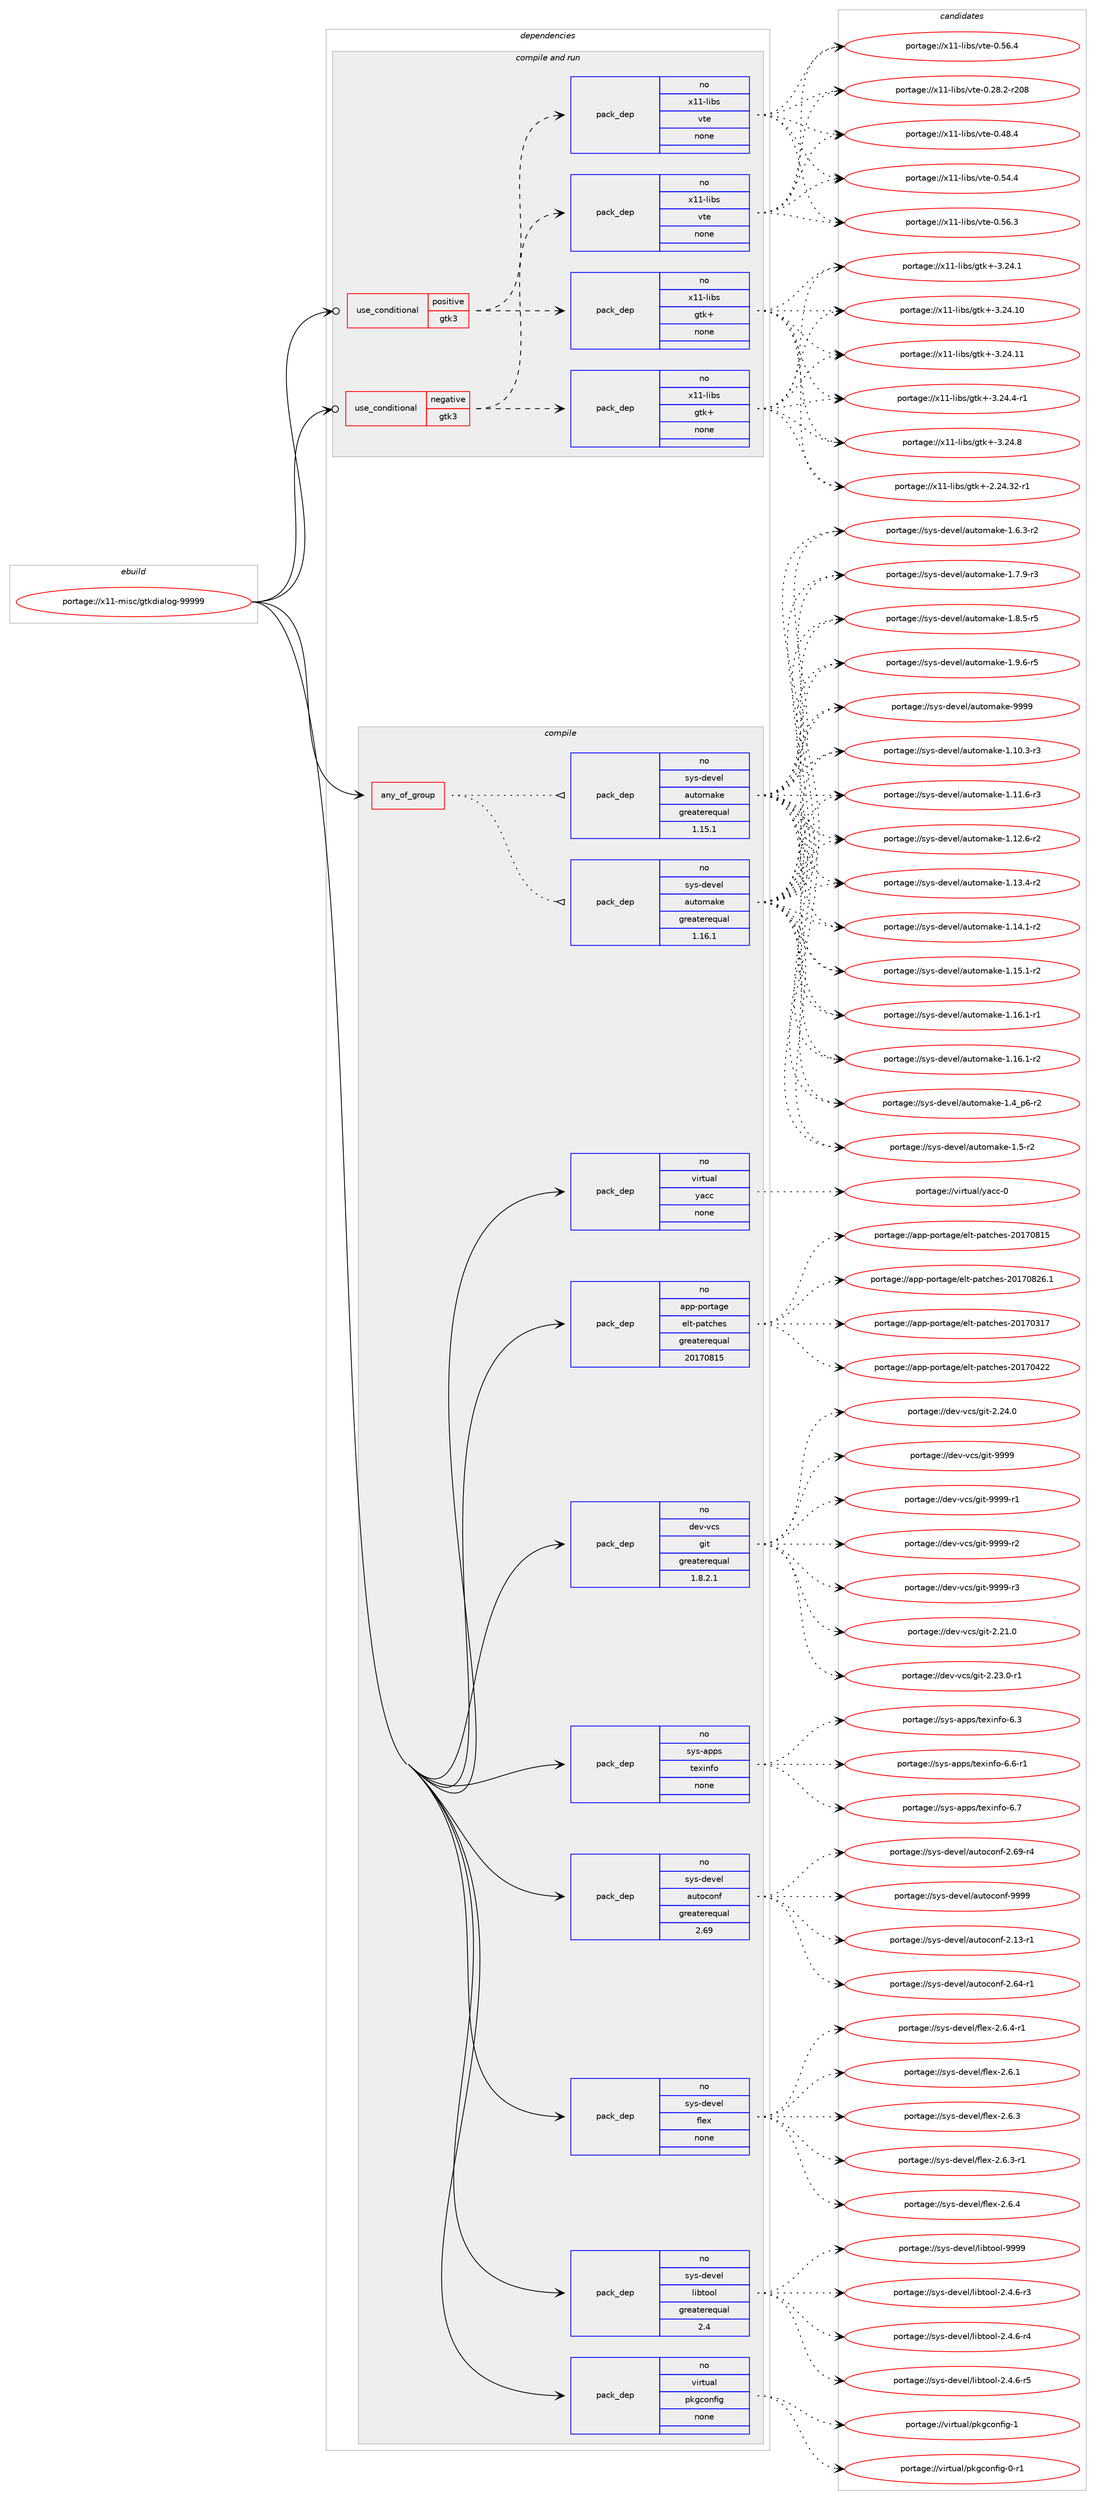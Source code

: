 digraph prolog {

# *************
# Graph options
# *************

newrank=true;
concentrate=true;
compound=true;
graph [rankdir=LR,fontname=Helvetica,fontsize=10,ranksep=1.5];#, ranksep=2.5, nodesep=0.2];
edge  [arrowhead=vee];
node  [fontname=Helvetica,fontsize=10];

# **********
# The ebuild
# **********

subgraph cluster_leftcol {
color=gray;
rank=same;
label=<<i>ebuild</i>>;
id [label="portage://x11-misc/gtkdialog-99999", color=red, width=4, href="../x11-misc/gtkdialog-99999.svg"];
}

# ****************
# The dependencies
# ****************

subgraph cluster_midcol {
color=gray;
label=<<i>dependencies</i>>;
subgraph cluster_compile {
fillcolor="#eeeeee";
style=filled;
label=<<i>compile</i>>;
subgraph any7856 {
dependency452525 [label=<<TABLE BORDER="0" CELLBORDER="1" CELLSPACING="0" CELLPADDING="4"><TR><TD CELLPADDING="10">any_of_group</TD></TR></TABLE>>, shape=none, color=red];subgraph pack336025 {
dependency452526 [label=<<TABLE BORDER="0" CELLBORDER="1" CELLSPACING="0" CELLPADDING="4" WIDTH="220"><TR><TD ROWSPAN="6" CELLPADDING="30">pack_dep</TD></TR><TR><TD WIDTH="110">no</TD></TR><TR><TD>sys-devel</TD></TR><TR><TD>automake</TD></TR><TR><TD>greaterequal</TD></TR><TR><TD>1.16.1</TD></TR></TABLE>>, shape=none, color=blue];
}
dependency452525:e -> dependency452526:w [weight=20,style="dotted",arrowhead="oinv"];
subgraph pack336026 {
dependency452527 [label=<<TABLE BORDER="0" CELLBORDER="1" CELLSPACING="0" CELLPADDING="4" WIDTH="220"><TR><TD ROWSPAN="6" CELLPADDING="30">pack_dep</TD></TR><TR><TD WIDTH="110">no</TD></TR><TR><TD>sys-devel</TD></TR><TR><TD>automake</TD></TR><TR><TD>greaterequal</TD></TR><TR><TD>1.15.1</TD></TR></TABLE>>, shape=none, color=blue];
}
dependency452525:e -> dependency452527:w [weight=20,style="dotted",arrowhead="oinv"];
}
id:e -> dependency452525:w [weight=20,style="solid",arrowhead="vee"];
subgraph pack336027 {
dependency452528 [label=<<TABLE BORDER="0" CELLBORDER="1" CELLSPACING="0" CELLPADDING="4" WIDTH="220"><TR><TD ROWSPAN="6" CELLPADDING="30">pack_dep</TD></TR><TR><TD WIDTH="110">no</TD></TR><TR><TD>app-portage</TD></TR><TR><TD>elt-patches</TD></TR><TR><TD>greaterequal</TD></TR><TR><TD>20170815</TD></TR></TABLE>>, shape=none, color=blue];
}
id:e -> dependency452528:w [weight=20,style="solid",arrowhead="vee"];
subgraph pack336028 {
dependency452529 [label=<<TABLE BORDER="0" CELLBORDER="1" CELLSPACING="0" CELLPADDING="4" WIDTH="220"><TR><TD ROWSPAN="6" CELLPADDING="30">pack_dep</TD></TR><TR><TD WIDTH="110">no</TD></TR><TR><TD>dev-vcs</TD></TR><TR><TD>git</TD></TR><TR><TD>greaterequal</TD></TR><TR><TD>1.8.2.1</TD></TR></TABLE>>, shape=none, color=blue];
}
id:e -> dependency452529:w [weight=20,style="solid",arrowhead="vee"];
subgraph pack336029 {
dependency452530 [label=<<TABLE BORDER="0" CELLBORDER="1" CELLSPACING="0" CELLPADDING="4" WIDTH="220"><TR><TD ROWSPAN="6" CELLPADDING="30">pack_dep</TD></TR><TR><TD WIDTH="110">no</TD></TR><TR><TD>sys-apps</TD></TR><TR><TD>texinfo</TD></TR><TR><TD>none</TD></TR><TR><TD></TD></TR></TABLE>>, shape=none, color=blue];
}
id:e -> dependency452530:w [weight=20,style="solid",arrowhead="vee"];
subgraph pack336030 {
dependency452531 [label=<<TABLE BORDER="0" CELLBORDER="1" CELLSPACING="0" CELLPADDING="4" WIDTH="220"><TR><TD ROWSPAN="6" CELLPADDING="30">pack_dep</TD></TR><TR><TD WIDTH="110">no</TD></TR><TR><TD>sys-devel</TD></TR><TR><TD>autoconf</TD></TR><TR><TD>greaterequal</TD></TR><TR><TD>2.69</TD></TR></TABLE>>, shape=none, color=blue];
}
id:e -> dependency452531:w [weight=20,style="solid",arrowhead="vee"];
subgraph pack336031 {
dependency452532 [label=<<TABLE BORDER="0" CELLBORDER="1" CELLSPACING="0" CELLPADDING="4" WIDTH="220"><TR><TD ROWSPAN="6" CELLPADDING="30">pack_dep</TD></TR><TR><TD WIDTH="110">no</TD></TR><TR><TD>sys-devel</TD></TR><TR><TD>flex</TD></TR><TR><TD>none</TD></TR><TR><TD></TD></TR></TABLE>>, shape=none, color=blue];
}
id:e -> dependency452532:w [weight=20,style="solid",arrowhead="vee"];
subgraph pack336032 {
dependency452533 [label=<<TABLE BORDER="0" CELLBORDER="1" CELLSPACING="0" CELLPADDING="4" WIDTH="220"><TR><TD ROWSPAN="6" CELLPADDING="30">pack_dep</TD></TR><TR><TD WIDTH="110">no</TD></TR><TR><TD>sys-devel</TD></TR><TR><TD>libtool</TD></TR><TR><TD>greaterequal</TD></TR><TR><TD>2.4</TD></TR></TABLE>>, shape=none, color=blue];
}
id:e -> dependency452533:w [weight=20,style="solid",arrowhead="vee"];
subgraph pack336033 {
dependency452534 [label=<<TABLE BORDER="0" CELLBORDER="1" CELLSPACING="0" CELLPADDING="4" WIDTH="220"><TR><TD ROWSPAN="6" CELLPADDING="30">pack_dep</TD></TR><TR><TD WIDTH="110">no</TD></TR><TR><TD>virtual</TD></TR><TR><TD>pkgconfig</TD></TR><TR><TD>none</TD></TR><TR><TD></TD></TR></TABLE>>, shape=none, color=blue];
}
id:e -> dependency452534:w [weight=20,style="solid",arrowhead="vee"];
subgraph pack336034 {
dependency452535 [label=<<TABLE BORDER="0" CELLBORDER="1" CELLSPACING="0" CELLPADDING="4" WIDTH="220"><TR><TD ROWSPAN="6" CELLPADDING="30">pack_dep</TD></TR><TR><TD WIDTH="110">no</TD></TR><TR><TD>virtual</TD></TR><TR><TD>yacc</TD></TR><TR><TD>none</TD></TR><TR><TD></TD></TR></TABLE>>, shape=none, color=blue];
}
id:e -> dependency452535:w [weight=20,style="solid",arrowhead="vee"];
}
subgraph cluster_compileandrun {
fillcolor="#eeeeee";
style=filled;
label=<<i>compile and run</i>>;
subgraph cond108355 {
dependency452536 [label=<<TABLE BORDER="0" CELLBORDER="1" CELLSPACING="0" CELLPADDING="4"><TR><TD ROWSPAN="3" CELLPADDING="10">use_conditional</TD></TR><TR><TD>negative</TD></TR><TR><TD>gtk3</TD></TR></TABLE>>, shape=none, color=red];
subgraph pack336035 {
dependency452537 [label=<<TABLE BORDER="0" CELLBORDER="1" CELLSPACING="0" CELLPADDING="4" WIDTH="220"><TR><TD ROWSPAN="6" CELLPADDING="30">pack_dep</TD></TR><TR><TD WIDTH="110">no</TD></TR><TR><TD>x11-libs</TD></TR><TR><TD>gtk+</TD></TR><TR><TD>none</TD></TR><TR><TD></TD></TR></TABLE>>, shape=none, color=blue];
}
dependency452536:e -> dependency452537:w [weight=20,style="dashed",arrowhead="vee"];
subgraph pack336036 {
dependency452538 [label=<<TABLE BORDER="0" CELLBORDER="1" CELLSPACING="0" CELLPADDING="4" WIDTH="220"><TR><TD ROWSPAN="6" CELLPADDING="30">pack_dep</TD></TR><TR><TD WIDTH="110">no</TD></TR><TR><TD>x11-libs</TD></TR><TR><TD>vte</TD></TR><TR><TD>none</TD></TR><TR><TD></TD></TR></TABLE>>, shape=none, color=blue];
}
dependency452536:e -> dependency452538:w [weight=20,style="dashed",arrowhead="vee"];
}
id:e -> dependency452536:w [weight=20,style="solid",arrowhead="odotvee"];
subgraph cond108356 {
dependency452539 [label=<<TABLE BORDER="0" CELLBORDER="1" CELLSPACING="0" CELLPADDING="4"><TR><TD ROWSPAN="3" CELLPADDING="10">use_conditional</TD></TR><TR><TD>positive</TD></TR><TR><TD>gtk3</TD></TR></TABLE>>, shape=none, color=red];
subgraph pack336037 {
dependency452540 [label=<<TABLE BORDER="0" CELLBORDER="1" CELLSPACING="0" CELLPADDING="4" WIDTH="220"><TR><TD ROWSPAN="6" CELLPADDING="30">pack_dep</TD></TR><TR><TD WIDTH="110">no</TD></TR><TR><TD>x11-libs</TD></TR><TR><TD>gtk+</TD></TR><TR><TD>none</TD></TR><TR><TD></TD></TR></TABLE>>, shape=none, color=blue];
}
dependency452539:e -> dependency452540:w [weight=20,style="dashed",arrowhead="vee"];
subgraph pack336038 {
dependency452541 [label=<<TABLE BORDER="0" CELLBORDER="1" CELLSPACING="0" CELLPADDING="4" WIDTH="220"><TR><TD ROWSPAN="6" CELLPADDING="30">pack_dep</TD></TR><TR><TD WIDTH="110">no</TD></TR><TR><TD>x11-libs</TD></TR><TR><TD>vte</TD></TR><TR><TD>none</TD></TR><TR><TD></TD></TR></TABLE>>, shape=none, color=blue];
}
dependency452539:e -> dependency452541:w [weight=20,style="dashed",arrowhead="vee"];
}
id:e -> dependency452539:w [weight=20,style="solid",arrowhead="odotvee"];
}
subgraph cluster_run {
fillcolor="#eeeeee";
style=filled;
label=<<i>run</i>>;
}
}

# **************
# The candidates
# **************

subgraph cluster_choices {
rank=same;
color=gray;
label=<<i>candidates</i>>;

subgraph choice336025 {
color=black;
nodesep=1;
choiceportage11512111545100101118101108479711711611110997107101454946494846514511451 [label="portage://sys-devel/automake-1.10.3-r3", color=red, width=4,href="../sys-devel/automake-1.10.3-r3.svg"];
choiceportage11512111545100101118101108479711711611110997107101454946494946544511451 [label="portage://sys-devel/automake-1.11.6-r3", color=red, width=4,href="../sys-devel/automake-1.11.6-r3.svg"];
choiceportage11512111545100101118101108479711711611110997107101454946495046544511450 [label="portage://sys-devel/automake-1.12.6-r2", color=red, width=4,href="../sys-devel/automake-1.12.6-r2.svg"];
choiceportage11512111545100101118101108479711711611110997107101454946495146524511450 [label="portage://sys-devel/automake-1.13.4-r2", color=red, width=4,href="../sys-devel/automake-1.13.4-r2.svg"];
choiceportage11512111545100101118101108479711711611110997107101454946495246494511450 [label="portage://sys-devel/automake-1.14.1-r2", color=red, width=4,href="../sys-devel/automake-1.14.1-r2.svg"];
choiceportage11512111545100101118101108479711711611110997107101454946495346494511450 [label="portage://sys-devel/automake-1.15.1-r2", color=red, width=4,href="../sys-devel/automake-1.15.1-r2.svg"];
choiceportage11512111545100101118101108479711711611110997107101454946495446494511449 [label="portage://sys-devel/automake-1.16.1-r1", color=red, width=4,href="../sys-devel/automake-1.16.1-r1.svg"];
choiceportage11512111545100101118101108479711711611110997107101454946495446494511450 [label="portage://sys-devel/automake-1.16.1-r2", color=red, width=4,href="../sys-devel/automake-1.16.1-r2.svg"];
choiceportage115121115451001011181011084797117116111109971071014549465295112544511450 [label="portage://sys-devel/automake-1.4_p6-r2", color=red, width=4,href="../sys-devel/automake-1.4_p6-r2.svg"];
choiceportage11512111545100101118101108479711711611110997107101454946534511450 [label="portage://sys-devel/automake-1.5-r2", color=red, width=4,href="../sys-devel/automake-1.5-r2.svg"];
choiceportage115121115451001011181011084797117116111109971071014549465446514511450 [label="portage://sys-devel/automake-1.6.3-r2", color=red, width=4,href="../sys-devel/automake-1.6.3-r2.svg"];
choiceportage115121115451001011181011084797117116111109971071014549465546574511451 [label="portage://sys-devel/automake-1.7.9-r3", color=red, width=4,href="../sys-devel/automake-1.7.9-r3.svg"];
choiceportage115121115451001011181011084797117116111109971071014549465646534511453 [label="portage://sys-devel/automake-1.8.5-r5", color=red, width=4,href="../sys-devel/automake-1.8.5-r5.svg"];
choiceportage115121115451001011181011084797117116111109971071014549465746544511453 [label="portage://sys-devel/automake-1.9.6-r5", color=red, width=4,href="../sys-devel/automake-1.9.6-r5.svg"];
choiceportage115121115451001011181011084797117116111109971071014557575757 [label="portage://sys-devel/automake-9999", color=red, width=4,href="../sys-devel/automake-9999.svg"];
dependency452526:e -> choiceportage11512111545100101118101108479711711611110997107101454946494846514511451:w [style=dotted,weight="100"];
dependency452526:e -> choiceportage11512111545100101118101108479711711611110997107101454946494946544511451:w [style=dotted,weight="100"];
dependency452526:e -> choiceportage11512111545100101118101108479711711611110997107101454946495046544511450:w [style=dotted,weight="100"];
dependency452526:e -> choiceportage11512111545100101118101108479711711611110997107101454946495146524511450:w [style=dotted,weight="100"];
dependency452526:e -> choiceportage11512111545100101118101108479711711611110997107101454946495246494511450:w [style=dotted,weight="100"];
dependency452526:e -> choiceportage11512111545100101118101108479711711611110997107101454946495346494511450:w [style=dotted,weight="100"];
dependency452526:e -> choiceportage11512111545100101118101108479711711611110997107101454946495446494511449:w [style=dotted,weight="100"];
dependency452526:e -> choiceportage11512111545100101118101108479711711611110997107101454946495446494511450:w [style=dotted,weight="100"];
dependency452526:e -> choiceportage115121115451001011181011084797117116111109971071014549465295112544511450:w [style=dotted,weight="100"];
dependency452526:e -> choiceportage11512111545100101118101108479711711611110997107101454946534511450:w [style=dotted,weight="100"];
dependency452526:e -> choiceportage115121115451001011181011084797117116111109971071014549465446514511450:w [style=dotted,weight="100"];
dependency452526:e -> choiceportage115121115451001011181011084797117116111109971071014549465546574511451:w [style=dotted,weight="100"];
dependency452526:e -> choiceportage115121115451001011181011084797117116111109971071014549465646534511453:w [style=dotted,weight="100"];
dependency452526:e -> choiceportage115121115451001011181011084797117116111109971071014549465746544511453:w [style=dotted,weight="100"];
dependency452526:e -> choiceportage115121115451001011181011084797117116111109971071014557575757:w [style=dotted,weight="100"];
}
subgraph choice336026 {
color=black;
nodesep=1;
choiceportage11512111545100101118101108479711711611110997107101454946494846514511451 [label="portage://sys-devel/automake-1.10.3-r3", color=red, width=4,href="../sys-devel/automake-1.10.3-r3.svg"];
choiceportage11512111545100101118101108479711711611110997107101454946494946544511451 [label="portage://sys-devel/automake-1.11.6-r3", color=red, width=4,href="../sys-devel/automake-1.11.6-r3.svg"];
choiceportage11512111545100101118101108479711711611110997107101454946495046544511450 [label="portage://sys-devel/automake-1.12.6-r2", color=red, width=4,href="../sys-devel/automake-1.12.6-r2.svg"];
choiceportage11512111545100101118101108479711711611110997107101454946495146524511450 [label="portage://sys-devel/automake-1.13.4-r2", color=red, width=4,href="../sys-devel/automake-1.13.4-r2.svg"];
choiceportage11512111545100101118101108479711711611110997107101454946495246494511450 [label="portage://sys-devel/automake-1.14.1-r2", color=red, width=4,href="../sys-devel/automake-1.14.1-r2.svg"];
choiceportage11512111545100101118101108479711711611110997107101454946495346494511450 [label="portage://sys-devel/automake-1.15.1-r2", color=red, width=4,href="../sys-devel/automake-1.15.1-r2.svg"];
choiceportage11512111545100101118101108479711711611110997107101454946495446494511449 [label="portage://sys-devel/automake-1.16.1-r1", color=red, width=4,href="../sys-devel/automake-1.16.1-r1.svg"];
choiceportage11512111545100101118101108479711711611110997107101454946495446494511450 [label="portage://sys-devel/automake-1.16.1-r2", color=red, width=4,href="../sys-devel/automake-1.16.1-r2.svg"];
choiceportage115121115451001011181011084797117116111109971071014549465295112544511450 [label="portage://sys-devel/automake-1.4_p6-r2", color=red, width=4,href="../sys-devel/automake-1.4_p6-r2.svg"];
choiceportage11512111545100101118101108479711711611110997107101454946534511450 [label="portage://sys-devel/automake-1.5-r2", color=red, width=4,href="../sys-devel/automake-1.5-r2.svg"];
choiceportage115121115451001011181011084797117116111109971071014549465446514511450 [label="portage://sys-devel/automake-1.6.3-r2", color=red, width=4,href="../sys-devel/automake-1.6.3-r2.svg"];
choiceportage115121115451001011181011084797117116111109971071014549465546574511451 [label="portage://sys-devel/automake-1.7.9-r3", color=red, width=4,href="../sys-devel/automake-1.7.9-r3.svg"];
choiceportage115121115451001011181011084797117116111109971071014549465646534511453 [label="portage://sys-devel/automake-1.8.5-r5", color=red, width=4,href="../sys-devel/automake-1.8.5-r5.svg"];
choiceportage115121115451001011181011084797117116111109971071014549465746544511453 [label="portage://sys-devel/automake-1.9.6-r5", color=red, width=4,href="../sys-devel/automake-1.9.6-r5.svg"];
choiceportage115121115451001011181011084797117116111109971071014557575757 [label="portage://sys-devel/automake-9999", color=red, width=4,href="../sys-devel/automake-9999.svg"];
dependency452527:e -> choiceportage11512111545100101118101108479711711611110997107101454946494846514511451:w [style=dotted,weight="100"];
dependency452527:e -> choiceportage11512111545100101118101108479711711611110997107101454946494946544511451:w [style=dotted,weight="100"];
dependency452527:e -> choiceportage11512111545100101118101108479711711611110997107101454946495046544511450:w [style=dotted,weight="100"];
dependency452527:e -> choiceportage11512111545100101118101108479711711611110997107101454946495146524511450:w [style=dotted,weight="100"];
dependency452527:e -> choiceportage11512111545100101118101108479711711611110997107101454946495246494511450:w [style=dotted,weight="100"];
dependency452527:e -> choiceportage11512111545100101118101108479711711611110997107101454946495346494511450:w [style=dotted,weight="100"];
dependency452527:e -> choiceportage11512111545100101118101108479711711611110997107101454946495446494511449:w [style=dotted,weight="100"];
dependency452527:e -> choiceportage11512111545100101118101108479711711611110997107101454946495446494511450:w [style=dotted,weight="100"];
dependency452527:e -> choiceportage115121115451001011181011084797117116111109971071014549465295112544511450:w [style=dotted,weight="100"];
dependency452527:e -> choiceportage11512111545100101118101108479711711611110997107101454946534511450:w [style=dotted,weight="100"];
dependency452527:e -> choiceportage115121115451001011181011084797117116111109971071014549465446514511450:w [style=dotted,weight="100"];
dependency452527:e -> choiceportage115121115451001011181011084797117116111109971071014549465546574511451:w [style=dotted,weight="100"];
dependency452527:e -> choiceportage115121115451001011181011084797117116111109971071014549465646534511453:w [style=dotted,weight="100"];
dependency452527:e -> choiceportage115121115451001011181011084797117116111109971071014549465746544511453:w [style=dotted,weight="100"];
dependency452527:e -> choiceportage115121115451001011181011084797117116111109971071014557575757:w [style=dotted,weight="100"];
}
subgraph choice336027 {
color=black;
nodesep=1;
choiceportage97112112451121111141169710310147101108116451129711699104101115455048495548514955 [label="portage://app-portage/elt-patches-20170317", color=red, width=4,href="../app-portage/elt-patches-20170317.svg"];
choiceportage97112112451121111141169710310147101108116451129711699104101115455048495548525050 [label="portage://app-portage/elt-patches-20170422", color=red, width=4,href="../app-portage/elt-patches-20170422.svg"];
choiceportage97112112451121111141169710310147101108116451129711699104101115455048495548564953 [label="portage://app-portage/elt-patches-20170815", color=red, width=4,href="../app-portage/elt-patches-20170815.svg"];
choiceportage971121124511211111411697103101471011081164511297116991041011154550484955485650544649 [label="portage://app-portage/elt-patches-20170826.1", color=red, width=4,href="../app-portage/elt-patches-20170826.1.svg"];
dependency452528:e -> choiceportage97112112451121111141169710310147101108116451129711699104101115455048495548514955:w [style=dotted,weight="100"];
dependency452528:e -> choiceportage97112112451121111141169710310147101108116451129711699104101115455048495548525050:w [style=dotted,weight="100"];
dependency452528:e -> choiceportage97112112451121111141169710310147101108116451129711699104101115455048495548564953:w [style=dotted,weight="100"];
dependency452528:e -> choiceportage971121124511211111411697103101471011081164511297116991041011154550484955485650544649:w [style=dotted,weight="100"];
}
subgraph choice336028 {
color=black;
nodesep=1;
choiceportage10010111845118991154710310511645504650494648 [label="portage://dev-vcs/git-2.21.0", color=red, width=4,href="../dev-vcs/git-2.21.0.svg"];
choiceportage100101118451189911547103105116455046505146484511449 [label="portage://dev-vcs/git-2.23.0-r1", color=red, width=4,href="../dev-vcs/git-2.23.0-r1.svg"];
choiceportage10010111845118991154710310511645504650524648 [label="portage://dev-vcs/git-2.24.0", color=red, width=4,href="../dev-vcs/git-2.24.0.svg"];
choiceportage1001011184511899115471031051164557575757 [label="portage://dev-vcs/git-9999", color=red, width=4,href="../dev-vcs/git-9999.svg"];
choiceportage10010111845118991154710310511645575757574511449 [label="portage://dev-vcs/git-9999-r1", color=red, width=4,href="../dev-vcs/git-9999-r1.svg"];
choiceportage10010111845118991154710310511645575757574511450 [label="portage://dev-vcs/git-9999-r2", color=red, width=4,href="../dev-vcs/git-9999-r2.svg"];
choiceportage10010111845118991154710310511645575757574511451 [label="portage://dev-vcs/git-9999-r3", color=red, width=4,href="../dev-vcs/git-9999-r3.svg"];
dependency452529:e -> choiceportage10010111845118991154710310511645504650494648:w [style=dotted,weight="100"];
dependency452529:e -> choiceportage100101118451189911547103105116455046505146484511449:w [style=dotted,weight="100"];
dependency452529:e -> choiceportage10010111845118991154710310511645504650524648:w [style=dotted,weight="100"];
dependency452529:e -> choiceportage1001011184511899115471031051164557575757:w [style=dotted,weight="100"];
dependency452529:e -> choiceportage10010111845118991154710310511645575757574511449:w [style=dotted,weight="100"];
dependency452529:e -> choiceportage10010111845118991154710310511645575757574511450:w [style=dotted,weight="100"];
dependency452529:e -> choiceportage10010111845118991154710310511645575757574511451:w [style=dotted,weight="100"];
}
subgraph choice336029 {
color=black;
nodesep=1;
choiceportage11512111545971121121154711610112010511010211145544651 [label="portage://sys-apps/texinfo-6.3", color=red, width=4,href="../sys-apps/texinfo-6.3.svg"];
choiceportage115121115459711211211547116101120105110102111455446544511449 [label="portage://sys-apps/texinfo-6.6-r1", color=red, width=4,href="../sys-apps/texinfo-6.6-r1.svg"];
choiceportage11512111545971121121154711610112010511010211145544655 [label="portage://sys-apps/texinfo-6.7", color=red, width=4,href="../sys-apps/texinfo-6.7.svg"];
dependency452530:e -> choiceportage11512111545971121121154711610112010511010211145544651:w [style=dotted,weight="100"];
dependency452530:e -> choiceportage115121115459711211211547116101120105110102111455446544511449:w [style=dotted,weight="100"];
dependency452530:e -> choiceportage11512111545971121121154711610112010511010211145544655:w [style=dotted,weight="100"];
}
subgraph choice336030 {
color=black;
nodesep=1;
choiceportage1151211154510010111810110847971171161119911111010245504649514511449 [label="portage://sys-devel/autoconf-2.13-r1", color=red, width=4,href="../sys-devel/autoconf-2.13-r1.svg"];
choiceportage1151211154510010111810110847971171161119911111010245504654524511449 [label="portage://sys-devel/autoconf-2.64-r1", color=red, width=4,href="../sys-devel/autoconf-2.64-r1.svg"];
choiceportage1151211154510010111810110847971171161119911111010245504654574511452 [label="portage://sys-devel/autoconf-2.69-r4", color=red, width=4,href="../sys-devel/autoconf-2.69-r4.svg"];
choiceportage115121115451001011181011084797117116111991111101024557575757 [label="portage://sys-devel/autoconf-9999", color=red, width=4,href="../sys-devel/autoconf-9999.svg"];
dependency452531:e -> choiceportage1151211154510010111810110847971171161119911111010245504649514511449:w [style=dotted,weight="100"];
dependency452531:e -> choiceportage1151211154510010111810110847971171161119911111010245504654524511449:w [style=dotted,weight="100"];
dependency452531:e -> choiceportage1151211154510010111810110847971171161119911111010245504654574511452:w [style=dotted,weight="100"];
dependency452531:e -> choiceportage115121115451001011181011084797117116111991111101024557575757:w [style=dotted,weight="100"];
}
subgraph choice336031 {
color=black;
nodesep=1;
choiceportage1151211154510010111810110847102108101120455046544649 [label="portage://sys-devel/flex-2.6.1", color=red, width=4,href="../sys-devel/flex-2.6.1.svg"];
choiceportage1151211154510010111810110847102108101120455046544651 [label="portage://sys-devel/flex-2.6.3", color=red, width=4,href="../sys-devel/flex-2.6.3.svg"];
choiceportage11512111545100101118101108471021081011204550465446514511449 [label="portage://sys-devel/flex-2.6.3-r1", color=red, width=4,href="../sys-devel/flex-2.6.3-r1.svg"];
choiceportage1151211154510010111810110847102108101120455046544652 [label="portage://sys-devel/flex-2.6.4", color=red, width=4,href="../sys-devel/flex-2.6.4.svg"];
choiceportage11512111545100101118101108471021081011204550465446524511449 [label="portage://sys-devel/flex-2.6.4-r1", color=red, width=4,href="../sys-devel/flex-2.6.4-r1.svg"];
dependency452532:e -> choiceportage1151211154510010111810110847102108101120455046544649:w [style=dotted,weight="100"];
dependency452532:e -> choiceportage1151211154510010111810110847102108101120455046544651:w [style=dotted,weight="100"];
dependency452532:e -> choiceportage11512111545100101118101108471021081011204550465446514511449:w [style=dotted,weight="100"];
dependency452532:e -> choiceportage1151211154510010111810110847102108101120455046544652:w [style=dotted,weight="100"];
dependency452532:e -> choiceportage11512111545100101118101108471021081011204550465446524511449:w [style=dotted,weight="100"];
}
subgraph choice336032 {
color=black;
nodesep=1;
choiceportage1151211154510010111810110847108105981161111111084550465246544511451 [label="portage://sys-devel/libtool-2.4.6-r3", color=red, width=4,href="../sys-devel/libtool-2.4.6-r3.svg"];
choiceportage1151211154510010111810110847108105981161111111084550465246544511452 [label="portage://sys-devel/libtool-2.4.6-r4", color=red, width=4,href="../sys-devel/libtool-2.4.6-r4.svg"];
choiceportage1151211154510010111810110847108105981161111111084550465246544511453 [label="portage://sys-devel/libtool-2.4.6-r5", color=red, width=4,href="../sys-devel/libtool-2.4.6-r5.svg"];
choiceportage1151211154510010111810110847108105981161111111084557575757 [label="portage://sys-devel/libtool-9999", color=red, width=4,href="../sys-devel/libtool-9999.svg"];
dependency452533:e -> choiceportage1151211154510010111810110847108105981161111111084550465246544511451:w [style=dotted,weight="100"];
dependency452533:e -> choiceportage1151211154510010111810110847108105981161111111084550465246544511452:w [style=dotted,weight="100"];
dependency452533:e -> choiceportage1151211154510010111810110847108105981161111111084550465246544511453:w [style=dotted,weight="100"];
dependency452533:e -> choiceportage1151211154510010111810110847108105981161111111084557575757:w [style=dotted,weight="100"];
}
subgraph choice336033 {
color=black;
nodesep=1;
choiceportage11810511411611797108471121071039911111010210510345484511449 [label="portage://virtual/pkgconfig-0-r1", color=red, width=4,href="../virtual/pkgconfig-0-r1.svg"];
choiceportage1181051141161179710847112107103991111101021051034549 [label="portage://virtual/pkgconfig-1", color=red, width=4,href="../virtual/pkgconfig-1.svg"];
dependency452534:e -> choiceportage11810511411611797108471121071039911111010210510345484511449:w [style=dotted,weight="100"];
dependency452534:e -> choiceportage1181051141161179710847112107103991111101021051034549:w [style=dotted,weight="100"];
}
subgraph choice336034 {
color=black;
nodesep=1;
choiceportage11810511411611797108471219799994548 [label="portage://virtual/yacc-0", color=red, width=4,href="../virtual/yacc-0.svg"];
dependency452535:e -> choiceportage11810511411611797108471219799994548:w [style=dotted,weight="100"];
}
subgraph choice336035 {
color=black;
nodesep=1;
choiceportage12049494510810598115471031161074345504650524651504511449 [label="portage://x11-libs/gtk+-2.24.32-r1", color=red, width=4,href="../x11-libs/gtk+-2.24.32-r1.svg"];
choiceportage12049494510810598115471031161074345514650524649 [label="portage://x11-libs/gtk+-3.24.1", color=red, width=4,href="../x11-libs/gtk+-3.24.1.svg"];
choiceportage1204949451081059811547103116107434551465052464948 [label="portage://x11-libs/gtk+-3.24.10", color=red, width=4,href="../x11-libs/gtk+-3.24.10.svg"];
choiceportage1204949451081059811547103116107434551465052464949 [label="portage://x11-libs/gtk+-3.24.11", color=red, width=4,href="../x11-libs/gtk+-3.24.11.svg"];
choiceportage120494945108105981154710311610743455146505246524511449 [label="portage://x11-libs/gtk+-3.24.4-r1", color=red, width=4,href="../x11-libs/gtk+-3.24.4-r1.svg"];
choiceportage12049494510810598115471031161074345514650524656 [label="portage://x11-libs/gtk+-3.24.8", color=red, width=4,href="../x11-libs/gtk+-3.24.8.svg"];
dependency452537:e -> choiceportage12049494510810598115471031161074345504650524651504511449:w [style=dotted,weight="100"];
dependency452537:e -> choiceportage12049494510810598115471031161074345514650524649:w [style=dotted,weight="100"];
dependency452537:e -> choiceportage1204949451081059811547103116107434551465052464948:w [style=dotted,weight="100"];
dependency452537:e -> choiceportage1204949451081059811547103116107434551465052464949:w [style=dotted,weight="100"];
dependency452537:e -> choiceportage120494945108105981154710311610743455146505246524511449:w [style=dotted,weight="100"];
dependency452537:e -> choiceportage12049494510810598115471031161074345514650524656:w [style=dotted,weight="100"];
}
subgraph choice336036 {
color=black;
nodesep=1;
choiceportage12049494510810598115471181161014548465056465045114504856 [label="portage://x11-libs/vte-0.28.2-r208", color=red, width=4,href="../x11-libs/vte-0.28.2-r208.svg"];
choiceportage120494945108105981154711811610145484652564652 [label="portage://x11-libs/vte-0.48.4", color=red, width=4,href="../x11-libs/vte-0.48.4.svg"];
choiceportage120494945108105981154711811610145484653524652 [label="portage://x11-libs/vte-0.54.4", color=red, width=4,href="../x11-libs/vte-0.54.4.svg"];
choiceportage120494945108105981154711811610145484653544651 [label="portage://x11-libs/vte-0.56.3", color=red, width=4,href="../x11-libs/vte-0.56.3.svg"];
choiceportage120494945108105981154711811610145484653544652 [label="portage://x11-libs/vte-0.56.4", color=red, width=4,href="../x11-libs/vte-0.56.4.svg"];
dependency452538:e -> choiceportage12049494510810598115471181161014548465056465045114504856:w [style=dotted,weight="100"];
dependency452538:e -> choiceportage120494945108105981154711811610145484652564652:w [style=dotted,weight="100"];
dependency452538:e -> choiceportage120494945108105981154711811610145484653524652:w [style=dotted,weight="100"];
dependency452538:e -> choiceportage120494945108105981154711811610145484653544651:w [style=dotted,weight="100"];
dependency452538:e -> choiceportage120494945108105981154711811610145484653544652:w [style=dotted,weight="100"];
}
subgraph choice336037 {
color=black;
nodesep=1;
choiceportage12049494510810598115471031161074345504650524651504511449 [label="portage://x11-libs/gtk+-2.24.32-r1", color=red, width=4,href="../x11-libs/gtk+-2.24.32-r1.svg"];
choiceportage12049494510810598115471031161074345514650524649 [label="portage://x11-libs/gtk+-3.24.1", color=red, width=4,href="../x11-libs/gtk+-3.24.1.svg"];
choiceportage1204949451081059811547103116107434551465052464948 [label="portage://x11-libs/gtk+-3.24.10", color=red, width=4,href="../x11-libs/gtk+-3.24.10.svg"];
choiceportage1204949451081059811547103116107434551465052464949 [label="portage://x11-libs/gtk+-3.24.11", color=red, width=4,href="../x11-libs/gtk+-3.24.11.svg"];
choiceportage120494945108105981154710311610743455146505246524511449 [label="portage://x11-libs/gtk+-3.24.4-r1", color=red, width=4,href="../x11-libs/gtk+-3.24.4-r1.svg"];
choiceportage12049494510810598115471031161074345514650524656 [label="portage://x11-libs/gtk+-3.24.8", color=red, width=4,href="../x11-libs/gtk+-3.24.8.svg"];
dependency452540:e -> choiceportage12049494510810598115471031161074345504650524651504511449:w [style=dotted,weight="100"];
dependency452540:e -> choiceportage12049494510810598115471031161074345514650524649:w [style=dotted,weight="100"];
dependency452540:e -> choiceportage1204949451081059811547103116107434551465052464948:w [style=dotted,weight="100"];
dependency452540:e -> choiceportage1204949451081059811547103116107434551465052464949:w [style=dotted,weight="100"];
dependency452540:e -> choiceportage120494945108105981154710311610743455146505246524511449:w [style=dotted,weight="100"];
dependency452540:e -> choiceportage12049494510810598115471031161074345514650524656:w [style=dotted,weight="100"];
}
subgraph choice336038 {
color=black;
nodesep=1;
choiceportage12049494510810598115471181161014548465056465045114504856 [label="portage://x11-libs/vte-0.28.2-r208", color=red, width=4,href="../x11-libs/vte-0.28.2-r208.svg"];
choiceportage120494945108105981154711811610145484652564652 [label="portage://x11-libs/vte-0.48.4", color=red, width=4,href="../x11-libs/vte-0.48.4.svg"];
choiceportage120494945108105981154711811610145484653524652 [label="portage://x11-libs/vte-0.54.4", color=red, width=4,href="../x11-libs/vte-0.54.4.svg"];
choiceportage120494945108105981154711811610145484653544651 [label="portage://x11-libs/vte-0.56.3", color=red, width=4,href="../x11-libs/vte-0.56.3.svg"];
choiceportage120494945108105981154711811610145484653544652 [label="portage://x11-libs/vte-0.56.4", color=red, width=4,href="../x11-libs/vte-0.56.4.svg"];
dependency452541:e -> choiceportage12049494510810598115471181161014548465056465045114504856:w [style=dotted,weight="100"];
dependency452541:e -> choiceportage120494945108105981154711811610145484652564652:w [style=dotted,weight="100"];
dependency452541:e -> choiceportage120494945108105981154711811610145484653524652:w [style=dotted,weight="100"];
dependency452541:e -> choiceportage120494945108105981154711811610145484653544651:w [style=dotted,weight="100"];
dependency452541:e -> choiceportage120494945108105981154711811610145484653544652:w [style=dotted,weight="100"];
}
}

}
